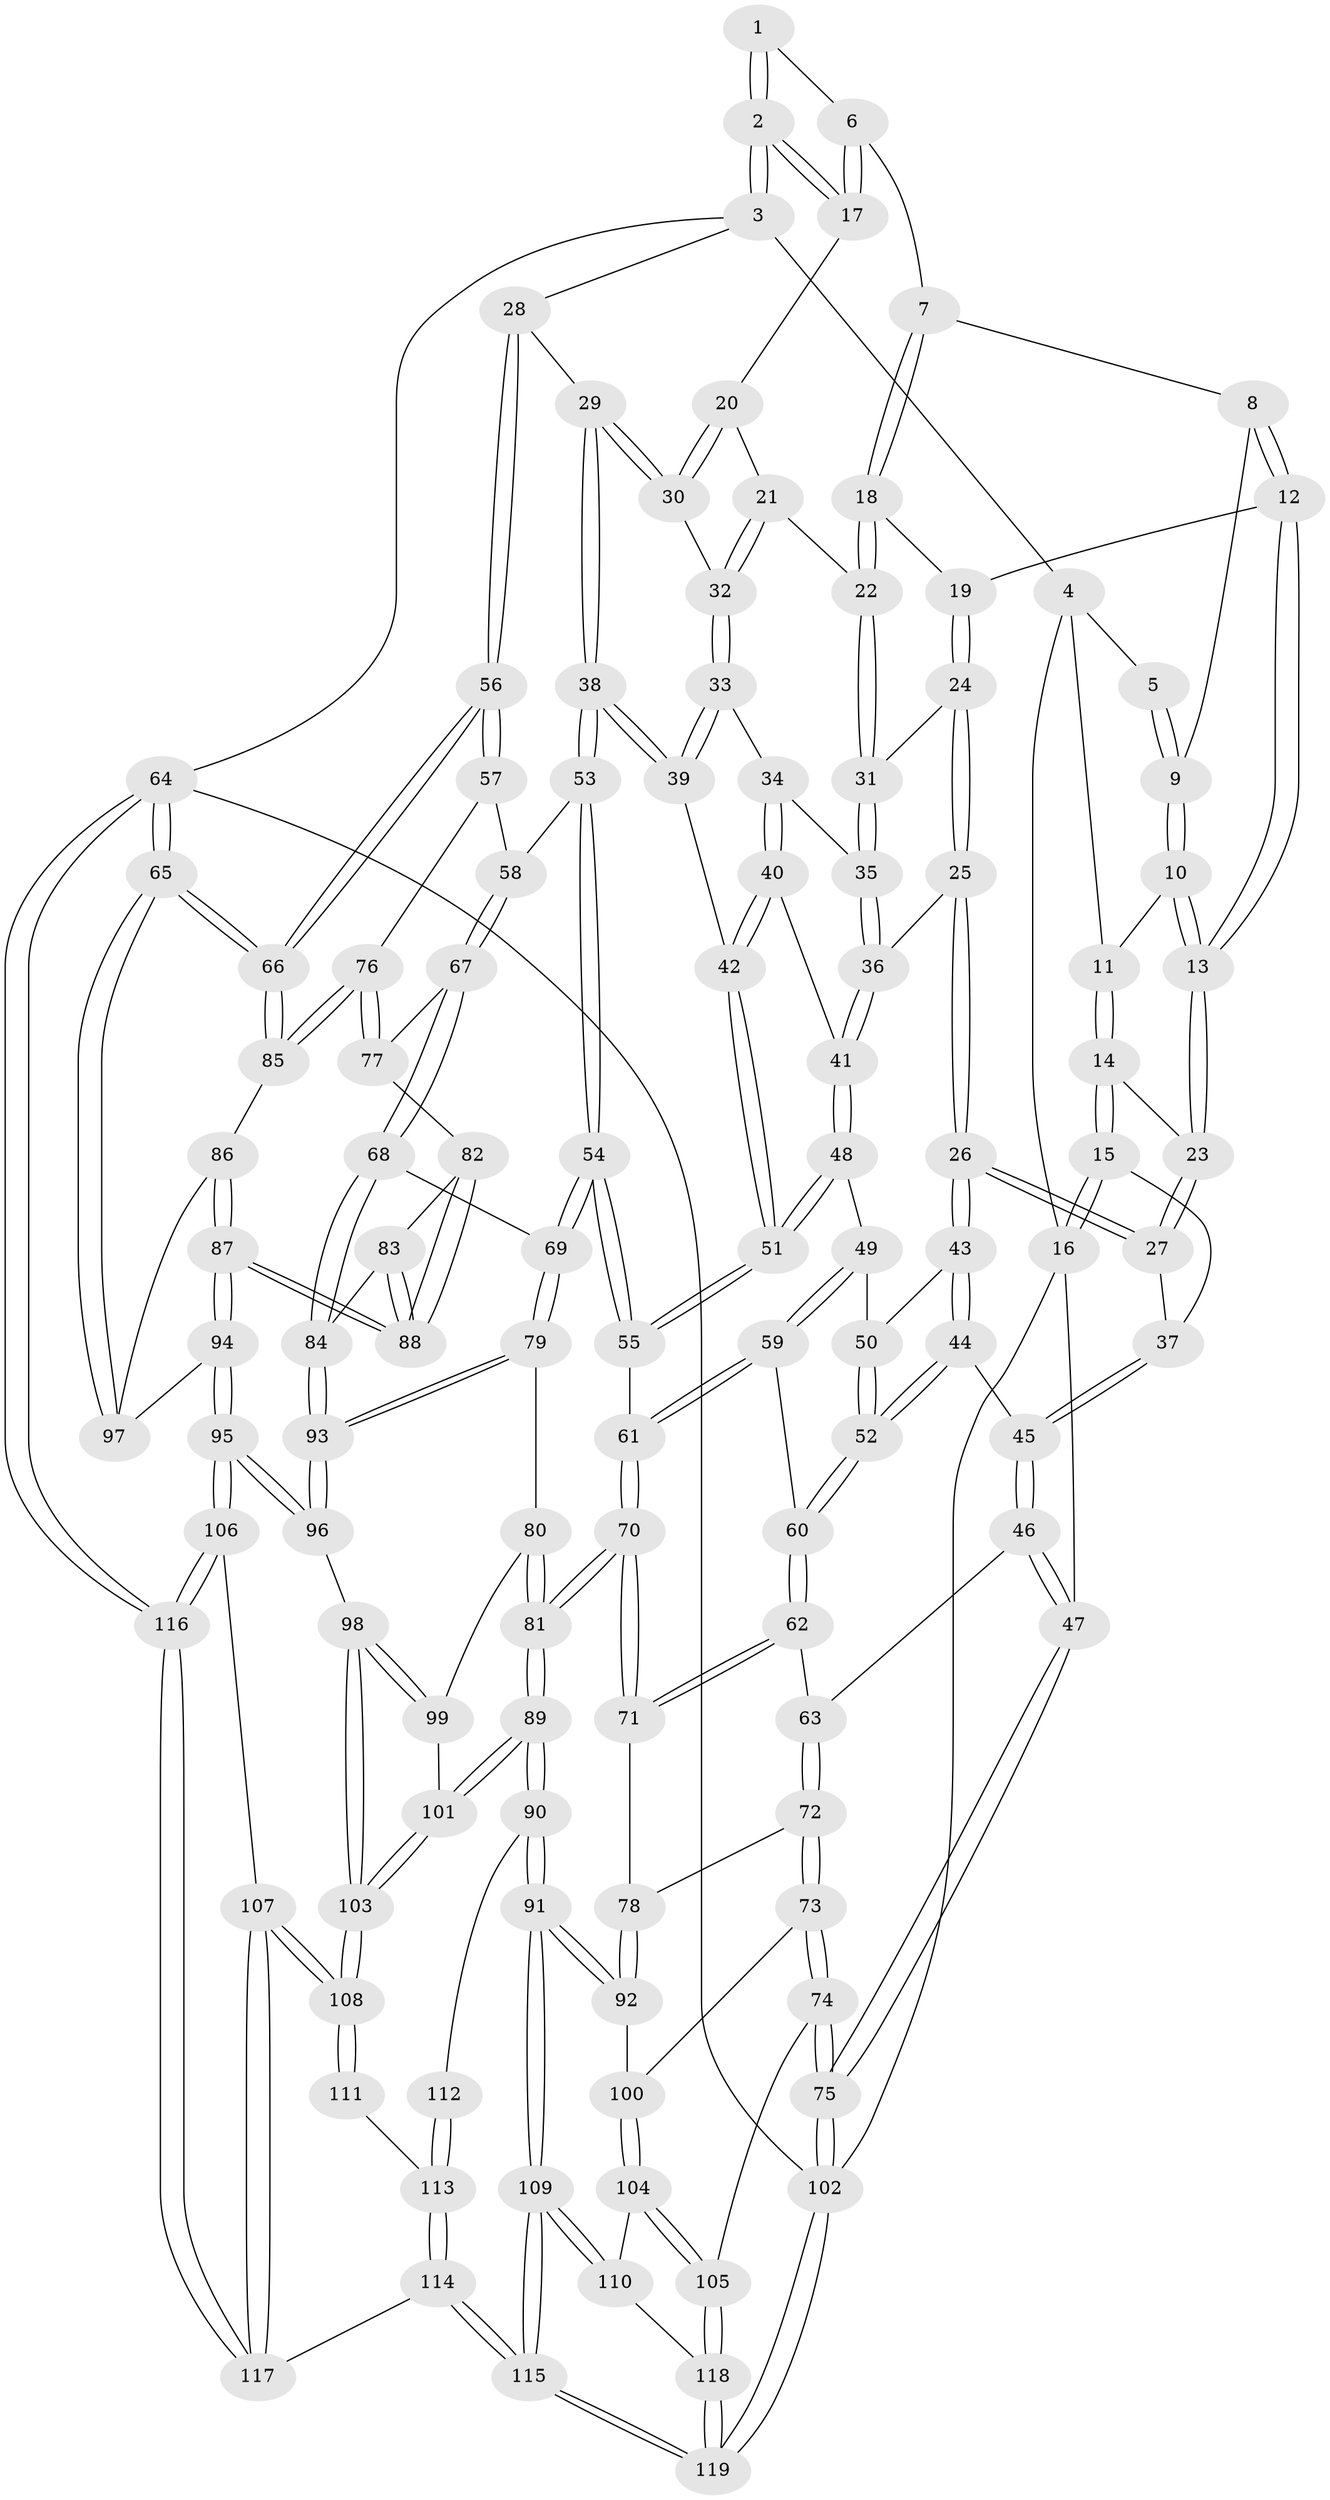 // Generated by graph-tools (version 1.1) at 2025/38/03/09/25 02:38:42]
// undirected, 119 vertices, 294 edges
graph export_dot {
graph [start="1"]
  node [color=gray90,style=filled];
  1 [pos="+0.6011861331806106+0"];
  2 [pos="+1+0"];
  3 [pos="+1+0"];
  4 [pos="+0.15030424228943384+0"];
  5 [pos="+0.4997604392708228+0"];
  6 [pos="+0.6790248856730225+0.12196544838492943"];
  7 [pos="+0.6671262259327517+0.12682512257476805"];
  8 [pos="+0.5276733666914571+0.06772641089770208"];
  9 [pos="+0.5206134643289141+0.048410035411619486"];
  10 [pos="+0.2805618658079424+0.10015914175285534"];
  11 [pos="+0.1980474296434831+0"];
  12 [pos="+0.48339668987315215+0.15493977561597308"];
  13 [pos="+0.31364583698373283+0.18484596048314228"];
  14 [pos="+0.05057371887489791+0.2618872098743089"];
  15 [pos="+0+0.3154519385685991"];
  16 [pos="+0+0.342165806398519"];
  17 [pos="+0.8547776841592175+0.08895697904763768"];
  18 [pos="+0.6212952437776265+0.2532715659361818"];
  19 [pos="+0.49967206464028535+0.19113249668410395"];
  20 [pos="+0.8257909510182554+0.20373483660715527"];
  21 [pos="+0.6706066844756337+0.2888652112254673"];
  22 [pos="+0.6229312918005888+0.26436233801966863"];
  23 [pos="+0.30683396037636385+0.23504847155109676"];
  24 [pos="+0.46475585374093875+0.301325883391092"];
  25 [pos="+0.38324882432648066+0.36750752681269044"];
  26 [pos="+0.3620631243924954+0.3691475855758408"];
  27 [pos="+0.3320296646741774+0.3222629957767722"];
  28 [pos="+1+0.25613579413607096"];
  29 [pos="+0.8617218557495219+0.3801927248255139"];
  30 [pos="+0.8316705615656587+0.3338516553997795"];
  31 [pos="+0.5995807420670933+0.2914101567997495"];
  32 [pos="+0.705584431704025+0.33512481604581057"];
  33 [pos="+0.6922954396745842+0.3906452865401762"];
  34 [pos="+0.6026414106491668+0.40502651323576266"];
  35 [pos="+0.5855438739722724+0.3638945199694265"];
  36 [pos="+0.4282187030012895+0.38690777840122226"];
  37 [pos="+0.07231956833948239+0.3617883700691071"];
  38 [pos="+0.8258657360133981+0.5159308545021386"];
  39 [pos="+0.7514776106886253+0.49785612621934894"];
  40 [pos="+0.5878144503718112+0.46440408356549906"];
  41 [pos="+0.5449878789552483+0.4867614023196022"];
  42 [pos="+0.690580685015958+0.511953258010798"];
  43 [pos="+0.3406962702941615+0.419338936491763"];
  44 [pos="+0.2837332775471129+0.4875063046890493"];
  45 [pos="+0.2179117586577618+0.5183470811142524"];
  46 [pos="+0.19710662200621779+0.5560066853269913"];
  47 [pos="+0+0.6528438823103437"];
  48 [pos="+0.5254507968318256+0.5539191004313254"];
  49 [pos="+0.4989153153825415+0.56470890865226"];
  50 [pos="+0.44776613990206954+0.5406039913905378"];
  51 [pos="+0.6111132504517066+0.6277601895397227"];
  52 [pos="+0.36582996619346125+0.597031119396996"];
  53 [pos="+0.828139607692078+0.5197755389806858"];
  54 [pos="+0.6590396963711354+0.6873093967798235"];
  55 [pos="+0.6154129697833418+0.6450129596963362"];
  56 [pos="+1+0.5682800255504822"];
  57 [pos="+1+0.567600889535411"];
  58 [pos="+0.8652056536806016+0.5565009186954846"];
  59 [pos="+0.4658395141032335+0.6210991769195492"];
  60 [pos="+0.3791908182975703+0.6385500404788315"];
  61 [pos="+0.5027188218033573+0.7067497891738219"];
  62 [pos="+0.3577630143628919+0.6870336643271684"];
  63 [pos="+0.2244058340132752+0.6442002191685912"];
  64 [pos="+1+1"];
  65 [pos="+1+1"];
  66 [pos="+1+0.916432935356284"];
  67 [pos="+0.8465374250714859+0.6770992192389345"];
  68 [pos="+0.6978206065901262+0.7171487585982025"];
  69 [pos="+0.6594997215075639+0.6884167881978863"];
  70 [pos="+0.45825873961902863+0.8164985401200673"];
  71 [pos="+0.35959556927686037+0.6941140317787039"];
  72 [pos="+0.18210868416654585+0.7746871505928196"];
  73 [pos="+0.16333681499717984+0.7976450326848461"];
  74 [pos="+0.0430952304736529+0.8193045033657143"];
  75 [pos="+0+0.7732944273706134"];
  76 [pos="+0.894273529244728+0.746700293409637"];
  77 [pos="+0.8493544608636203+0.6843981147733014"];
  78 [pos="+0.2840227392219083+0.757357627732982"];
  79 [pos="+0.595966021606971+0.7745606544835273"];
  80 [pos="+0.5662353238593739+0.7981244002578238"];
  81 [pos="+0.45905546496132177+0.8210779700723864"];
  82 [pos="+0.7933439479809614+0.7656605454840067"];
  83 [pos="+0.727614926900734+0.7547636392460298"];
  84 [pos="+0.707276903824676+0.748430531239694"];
  85 [pos="+0.8960487811255485+0.7497629346746086"];
  86 [pos="+0.8597872650649055+0.7982269410787357"];
  87 [pos="+0.8024109620299885+0.8337435571668668"];
  88 [pos="+0.7947952959968225+0.8021191171993397"];
  89 [pos="+0.4570134375278075+0.8271502637561974"];
  90 [pos="+0.45638584733856724+0.8280616402806565"];
  91 [pos="+0.4136375223389999+0.8694622599333256"];
  92 [pos="+0.3773536962939346+0.859016586935241"];
  93 [pos="+0.7055495252539696+0.8304416603177395"];
  94 [pos="+0.7727905846129568+0.882669809615153"];
  95 [pos="+0.7710484969842107+0.884747559324903"];
  96 [pos="+0.7104251257296559+0.8571391496811844"];
  97 [pos="+0.8842456135049201+0.8566547207330314"];
  98 [pos="+0.6767678504773665+0.8716915198259171"];
  99 [pos="+0.6518082402005437+0.8625280979586561"];
  100 [pos="+0.22038096419014896+0.8463033856908844"];
  101 [pos="+0.5636038688572618+0.8882296528302883"];
  102 [pos="+0+1"];
  103 [pos="+0.6238829392177884+0.961550661648636"];
  104 [pos="+0.23510987079127502+0.9225672162814843"];
  105 [pos="+0.1234605880212085+0.9643351940557694"];
  106 [pos="+0.796594550213269+0.9513258273776873"];
  107 [pos="+0.6235462854174585+0.9811123016737169"];
  108 [pos="+0.6227691001229471+0.9753777833500608"];
  109 [pos="+0.3668973108878814+1"];
  110 [pos="+0.252054491631263+0.9541555187672172"];
  111 [pos="+0.5551294505981463+0.9480168356803367"];
  112 [pos="+0.5159418635648328+0.9187847591902465"];
  113 [pos="+0.5285873473385163+0.9727900215699945"];
  114 [pos="+0.5343413735354728+1"];
  115 [pos="+0.3880901521671096+1"];
  116 [pos="+1+1"];
  117 [pos="+0.563420469309958+1"];
  118 [pos="+0.1335177674444236+0.997975790218361"];
  119 [pos="+0.14208324218201507+1"];
  1 -- 2;
  1 -- 2;
  1 -- 6;
  2 -- 3;
  2 -- 3;
  2 -- 17;
  2 -- 17;
  3 -- 4;
  3 -- 28;
  3 -- 64;
  4 -- 5;
  4 -- 11;
  4 -- 16;
  5 -- 9;
  5 -- 9;
  6 -- 7;
  6 -- 17;
  6 -- 17;
  7 -- 8;
  7 -- 18;
  7 -- 18;
  8 -- 9;
  8 -- 12;
  8 -- 12;
  9 -- 10;
  9 -- 10;
  10 -- 11;
  10 -- 13;
  10 -- 13;
  11 -- 14;
  11 -- 14;
  12 -- 13;
  12 -- 13;
  12 -- 19;
  13 -- 23;
  13 -- 23;
  14 -- 15;
  14 -- 15;
  14 -- 23;
  15 -- 16;
  15 -- 16;
  15 -- 37;
  16 -- 47;
  16 -- 102;
  17 -- 20;
  18 -- 19;
  18 -- 22;
  18 -- 22;
  19 -- 24;
  19 -- 24;
  20 -- 21;
  20 -- 30;
  20 -- 30;
  21 -- 22;
  21 -- 32;
  21 -- 32;
  22 -- 31;
  22 -- 31;
  23 -- 27;
  23 -- 27;
  24 -- 25;
  24 -- 25;
  24 -- 31;
  25 -- 26;
  25 -- 26;
  25 -- 36;
  26 -- 27;
  26 -- 27;
  26 -- 43;
  26 -- 43;
  27 -- 37;
  28 -- 29;
  28 -- 56;
  28 -- 56;
  29 -- 30;
  29 -- 30;
  29 -- 38;
  29 -- 38;
  30 -- 32;
  31 -- 35;
  31 -- 35;
  32 -- 33;
  32 -- 33;
  33 -- 34;
  33 -- 39;
  33 -- 39;
  34 -- 35;
  34 -- 40;
  34 -- 40;
  35 -- 36;
  35 -- 36;
  36 -- 41;
  36 -- 41;
  37 -- 45;
  37 -- 45;
  38 -- 39;
  38 -- 39;
  38 -- 53;
  38 -- 53;
  39 -- 42;
  40 -- 41;
  40 -- 42;
  40 -- 42;
  41 -- 48;
  41 -- 48;
  42 -- 51;
  42 -- 51;
  43 -- 44;
  43 -- 44;
  43 -- 50;
  44 -- 45;
  44 -- 52;
  44 -- 52;
  45 -- 46;
  45 -- 46;
  46 -- 47;
  46 -- 47;
  46 -- 63;
  47 -- 75;
  47 -- 75;
  48 -- 49;
  48 -- 51;
  48 -- 51;
  49 -- 50;
  49 -- 59;
  49 -- 59;
  50 -- 52;
  50 -- 52;
  51 -- 55;
  51 -- 55;
  52 -- 60;
  52 -- 60;
  53 -- 54;
  53 -- 54;
  53 -- 58;
  54 -- 55;
  54 -- 55;
  54 -- 69;
  54 -- 69;
  55 -- 61;
  56 -- 57;
  56 -- 57;
  56 -- 66;
  56 -- 66;
  57 -- 58;
  57 -- 76;
  58 -- 67;
  58 -- 67;
  59 -- 60;
  59 -- 61;
  59 -- 61;
  60 -- 62;
  60 -- 62;
  61 -- 70;
  61 -- 70;
  62 -- 63;
  62 -- 71;
  62 -- 71;
  63 -- 72;
  63 -- 72;
  64 -- 65;
  64 -- 65;
  64 -- 116;
  64 -- 116;
  64 -- 102;
  65 -- 66;
  65 -- 66;
  65 -- 97;
  65 -- 97;
  66 -- 85;
  66 -- 85;
  67 -- 68;
  67 -- 68;
  67 -- 77;
  68 -- 69;
  68 -- 84;
  68 -- 84;
  69 -- 79;
  69 -- 79;
  70 -- 71;
  70 -- 71;
  70 -- 81;
  70 -- 81;
  71 -- 78;
  72 -- 73;
  72 -- 73;
  72 -- 78;
  73 -- 74;
  73 -- 74;
  73 -- 100;
  74 -- 75;
  74 -- 75;
  74 -- 105;
  75 -- 102;
  75 -- 102;
  76 -- 77;
  76 -- 77;
  76 -- 85;
  76 -- 85;
  77 -- 82;
  78 -- 92;
  78 -- 92;
  79 -- 80;
  79 -- 93;
  79 -- 93;
  80 -- 81;
  80 -- 81;
  80 -- 99;
  81 -- 89;
  81 -- 89;
  82 -- 83;
  82 -- 88;
  82 -- 88;
  83 -- 84;
  83 -- 88;
  83 -- 88;
  84 -- 93;
  84 -- 93;
  85 -- 86;
  86 -- 87;
  86 -- 87;
  86 -- 97;
  87 -- 88;
  87 -- 88;
  87 -- 94;
  87 -- 94;
  89 -- 90;
  89 -- 90;
  89 -- 101;
  89 -- 101;
  90 -- 91;
  90 -- 91;
  90 -- 112;
  91 -- 92;
  91 -- 92;
  91 -- 109;
  91 -- 109;
  92 -- 100;
  93 -- 96;
  93 -- 96;
  94 -- 95;
  94 -- 95;
  94 -- 97;
  95 -- 96;
  95 -- 96;
  95 -- 106;
  95 -- 106;
  96 -- 98;
  98 -- 99;
  98 -- 99;
  98 -- 103;
  98 -- 103;
  99 -- 101;
  100 -- 104;
  100 -- 104;
  101 -- 103;
  101 -- 103;
  102 -- 119;
  102 -- 119;
  103 -- 108;
  103 -- 108;
  104 -- 105;
  104 -- 105;
  104 -- 110;
  105 -- 118;
  105 -- 118;
  106 -- 107;
  106 -- 116;
  106 -- 116;
  107 -- 108;
  107 -- 108;
  107 -- 117;
  107 -- 117;
  108 -- 111;
  108 -- 111;
  109 -- 110;
  109 -- 110;
  109 -- 115;
  109 -- 115;
  110 -- 118;
  111 -- 113;
  112 -- 113;
  112 -- 113;
  113 -- 114;
  113 -- 114;
  114 -- 115;
  114 -- 115;
  114 -- 117;
  115 -- 119;
  115 -- 119;
  116 -- 117;
  116 -- 117;
  118 -- 119;
  118 -- 119;
}
